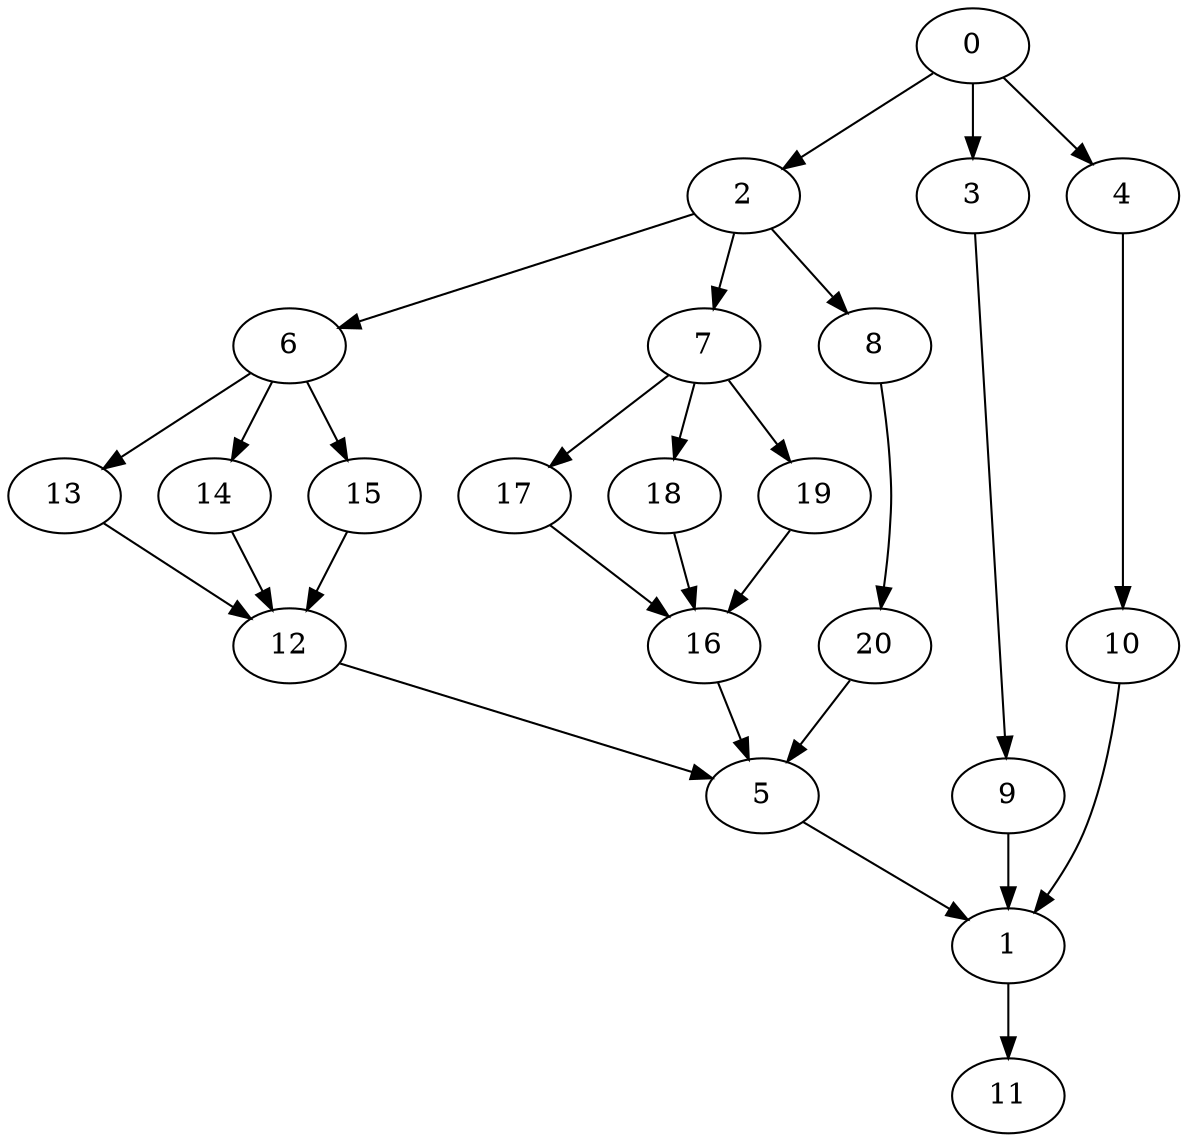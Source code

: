 digraph "SeriesParallel-MaxBf-3_Nodes_21_CCR_1.00_WeightType_Random#1" {
	graph ["Duplicate states"=0,
		GraphType=S_P,
		"Max states in OPEN"=0,
		Modes="120000ms; topo-ordered tasks, ; Pruning: task equivalence, fixed order ready list, ; F-value: ; Optimisation: best schedule length (\
SL) optimisation on equal, ",
		NumberOfTasks=21,
		"Pruned using list schedule length"=231873523,
		"States removed from OPEN"=0,
		TargetSystem="Homogeneous-2",
		"Time to schedule (ms)"=95675,
		"Total idle time"=13,
		"Total schedule length"=87,
		"Total sequential time"=147,
		"Total states created"=527912143
	];
	0	["Finish time"=8,
		Processor=0,
		"Start time"=0,
		Weight=8];
	2	["Finish time"=16,
		Processor=1,
		"Start time"=12,
		Weight=4];
	0 -> 2	[Weight=4];
	3	["Finish time"=15,
		Processor=0,
		"Start time"=8,
		Weight=7];
	0 -> 3	[Weight=7];
	4	["Finish time"=70,
		Processor=0,
		"Start time"=62,
		Weight=8];
	0 -> 4	[Weight=4];
	6	["Finish time"=28,
		Processor=0,
		"Start time"=25,
		Weight=3];
	2 -> 6	[Weight=3];
	7	["Finish time"=20,
		Processor=1,
		"Start time"=16,
		Weight=4];
	2 -> 7	[Weight=8];
	8	["Finish time"=52,
		Processor=0,
		"Start time"=44,
		Weight=8];
	2 -> 8	[Weight=5];
	13	["Finish time"=51,
		Processor=1,
		"Start time"=38,
		Weight=13];
	6 -> 13	[Weight=10];
	14	["Finish time"=38,
		Processor=1,
		"Start time"=35,
		Weight=3];
	6 -> 14	[Weight=3];
	15	["Finish time"=35,
		Processor=1,
		"Start time"=31,
		Weight=4];
	6 -> 15	[Weight=3];
	12	["Finish time"=65,
		Processor=1,
		"Start time"=51,
		Weight=14];
	13 -> 12	[Weight=9];
	17	["Finish time"=30,
		Processor=1,
		"Start time"=20,
		Weight=10];
	7 -> 17	[Weight=8];
	18	["Finish time"=34,
		Processor=0,
		"Start time"=31,
		Weight=3];
	7 -> 18	[Weight=9];
	19	["Finish time"=31,
		Processor=0,
		"Start time"=28,
		Weight=3];
	7 -> 19	[Weight=2];
	16	["Finish time"=44,
		Processor=0,
		"Start time"=34,
		Weight=10];
	17 -> 16	[Weight=3];
	14 -> 12	[Weight=3];
	15 -> 12	[Weight=2];
	20	["Finish time"=62,
		Processor=0,
		"Start time"=52,
		Weight=10];
	8 -> 20	[Weight=5];
	18 -> 16	[Weight=3];
	19 -> 16	[Weight=3];
	9	["Finish time"=25,
		Processor=0,
		"Start time"=15,
		Weight=10];
	3 -> 9	[Weight=10];
	5	["Finish time"=76,
		Processor=1,
		"Start time"=65,
		Weight=11];
	12 -> 5	[Weight=8];
	16 -> 5	[Weight=7];
	20 -> 5	[Weight=3];
	10	["Finish time"=73,
		Processor=0,
		"Start time"=70,
		Weight=3];
	4 -> 10	[Weight=7];
	1	["Finish time"=80,
		Processor=1,
		"Start time"=76,
		Weight=4];
	9 -> 1	[Weight=9];
	5 -> 1	[Weight=3];
	10 -> 1	[Weight=3];
	11	["Finish time"=87,
		Processor=1,
		"Start time"=80,
		Weight=7];
	1 -> 11	[Weight=3];
}
